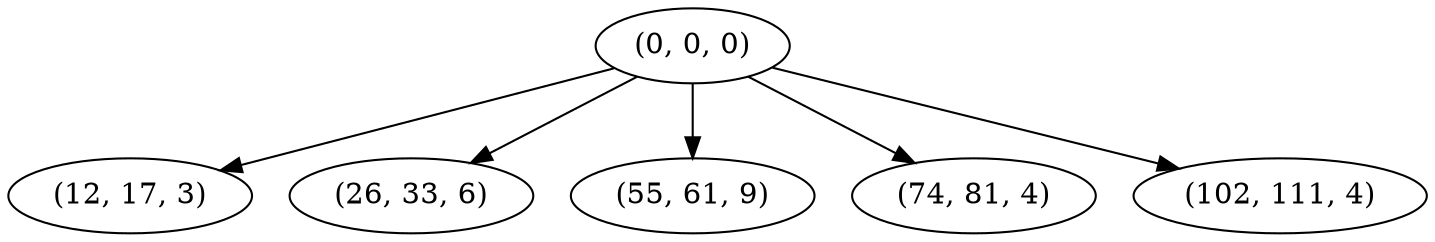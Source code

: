 digraph tree {
    "(0, 0, 0)";
    "(12, 17, 3)";
    "(26, 33, 6)";
    "(55, 61, 9)";
    "(74, 81, 4)";
    "(102, 111, 4)";
    "(0, 0, 0)" -> "(12, 17, 3)";
    "(0, 0, 0)" -> "(26, 33, 6)";
    "(0, 0, 0)" -> "(55, 61, 9)";
    "(0, 0, 0)" -> "(74, 81, 4)";
    "(0, 0, 0)" -> "(102, 111, 4)";
}
